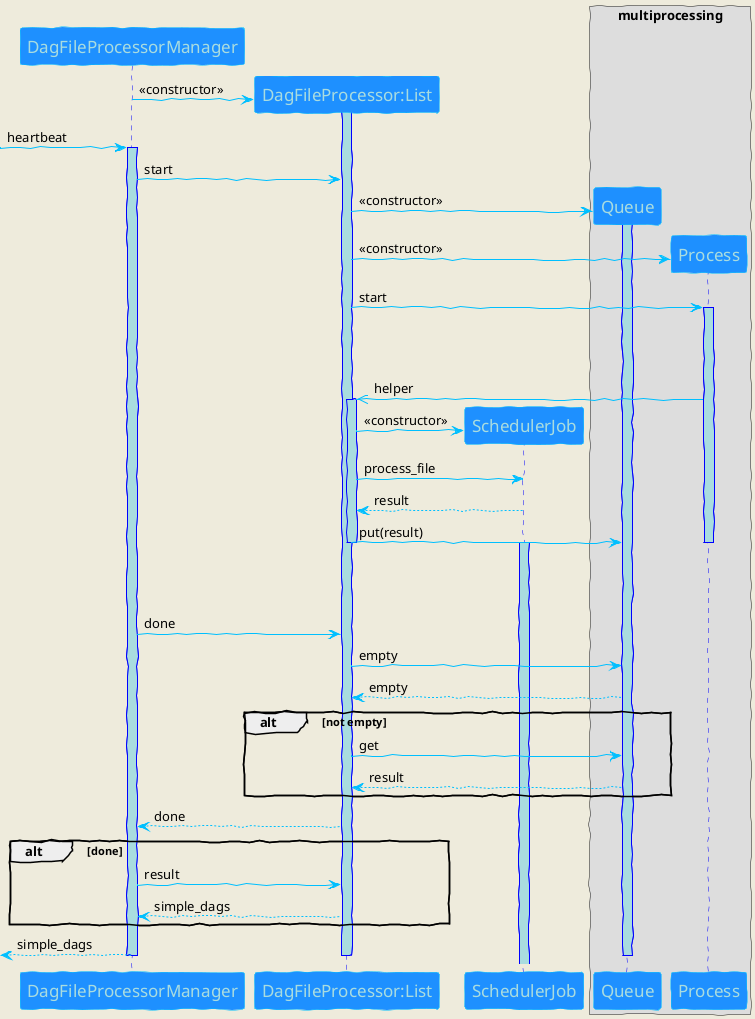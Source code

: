 @startuml
skinparam backgroundColor #EEEBDC
skinparam handwritten true

skinparam sequence {
	ArrowColor DeepSkyBlue
	ActorBorderColor DeepSkyBlue
	LifeLineBorderColor blue
	LifeLineBackgroundColor #A9DCDF

	ParticipantBorderColor DeepSkyBlue
	ParticipantBackgroundColor DodgerBlue
	ParticipantFontName Impact
	ParticipantFontSize 17
	ParticipantFontColor #A9DCDF

	ActorBackgroundColor aqua
	ActorFontColor DeepSkyBlue
	ActorFontSize 17
	ActorFontName Aapex
}

participant "DagFileProcessorManager" as PM order 1
participant "DagFileProcessor:List" as FP order 2
participant "SchedulerJob" as J order 3
box multiprocessing
participant "Queue" as Q order 21
participant "Process" as P order 22
end box

create FP

PM -> FP: <<constructor>>
activate FP
-> PM: heartbeat
activate PM
PM -> FP: start
create Q
FP -> Q: <<constructor>>
activate Q
create P
FP -> P: <<constructor>>
FP -> P: start
activate P
||60||
P ->> FP: helper
activate FP
create J
FP -> J: <<constructor>>
FP -> J: process_file
J --> FP: result
FP -> Q: put(result)
deactivate P
||60||
deactivate FP
activate J
PM -> FP: done
FP -> Q: empty
Q --> FP: empty
alt not empty
FP -> Q: get
Q --> FP: result
end
FP --> PM: done
alt done
PM -> FP: result
FP --> PM: simple_dags
end
[<-- PM : simple_dags
deactivate Q
deactivate FP
deactivate PM

@enduml
